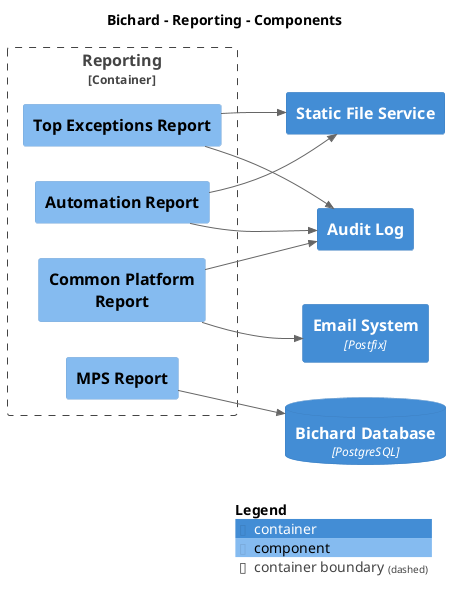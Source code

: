 @startuml
set separator none
title Bichard - Reporting - Components

left to right direction

!include <C4/C4>
!include <C4/C4_Context>
!include <C4/C4_Container>
!include <C4/C4_Component>

ContainerDb(Bichard.BichardDatabase, "Bichard Database", $techn="PostgreSQL", $descr="", $tags="", $link="")
Container(Bichard.EmailSystem, "Email System", $techn="Postfix", $descr="", $tags="", $link="")
Container(Bichard.AuditLog, "Audit Log", $techn="", $descr="", $tags="", $link="")
Container(Bichard.StaticFileService, "Static File Service", $techn="", $descr="", $tags="", $link="")

Container_Boundary("Bichard.Reporting_boundary", "Reporting", $tags="") {
  Component(Bichard.Reporting.AutomationReport, "Automation Report", $techn="", $descr="", $tags="", $link="")
  Component(Bichard.Reporting.CommonPlatformReport, "Common Platform Report", $techn="", $descr="", $tags="", $link="")
  Component(Bichard.Reporting.MPSReport, "MPS Report", $techn="", $descr="", $tags="", $link="")
  Component(Bichard.Reporting.TopExceptionsReport, "Top Exceptions Report", $techn="", $descr="", $tags="", $link="")
}

Rel(Bichard.Reporting.CommonPlatformReport, Bichard.AuditLog, "", $techn="", $tags="", $link="")
Rel(Bichard.Reporting.AutomationReport, Bichard.StaticFileService, "", $techn="", $tags="", $link="")
Rel(Bichard.Reporting.TopExceptionsReport, Bichard.StaticFileService, "", $techn="", $tags="", $link="")
Rel(Bichard.Reporting.CommonPlatformReport, Bichard.EmailSystem, "", $techn="", $tags="", $link="")
Rel(Bichard.Reporting.MPSReport, Bichard.BichardDatabase, "", $techn="", $tags="", $link="")
Rel(Bichard.Reporting.TopExceptionsReport, Bichard.AuditLog, "", $techn="", $tags="", $link="")
Rel(Bichard.Reporting.AutomationReport, Bichard.AuditLog, "", $techn="", $tags="", $link="")

SHOW_LEGEND(true)
@enduml